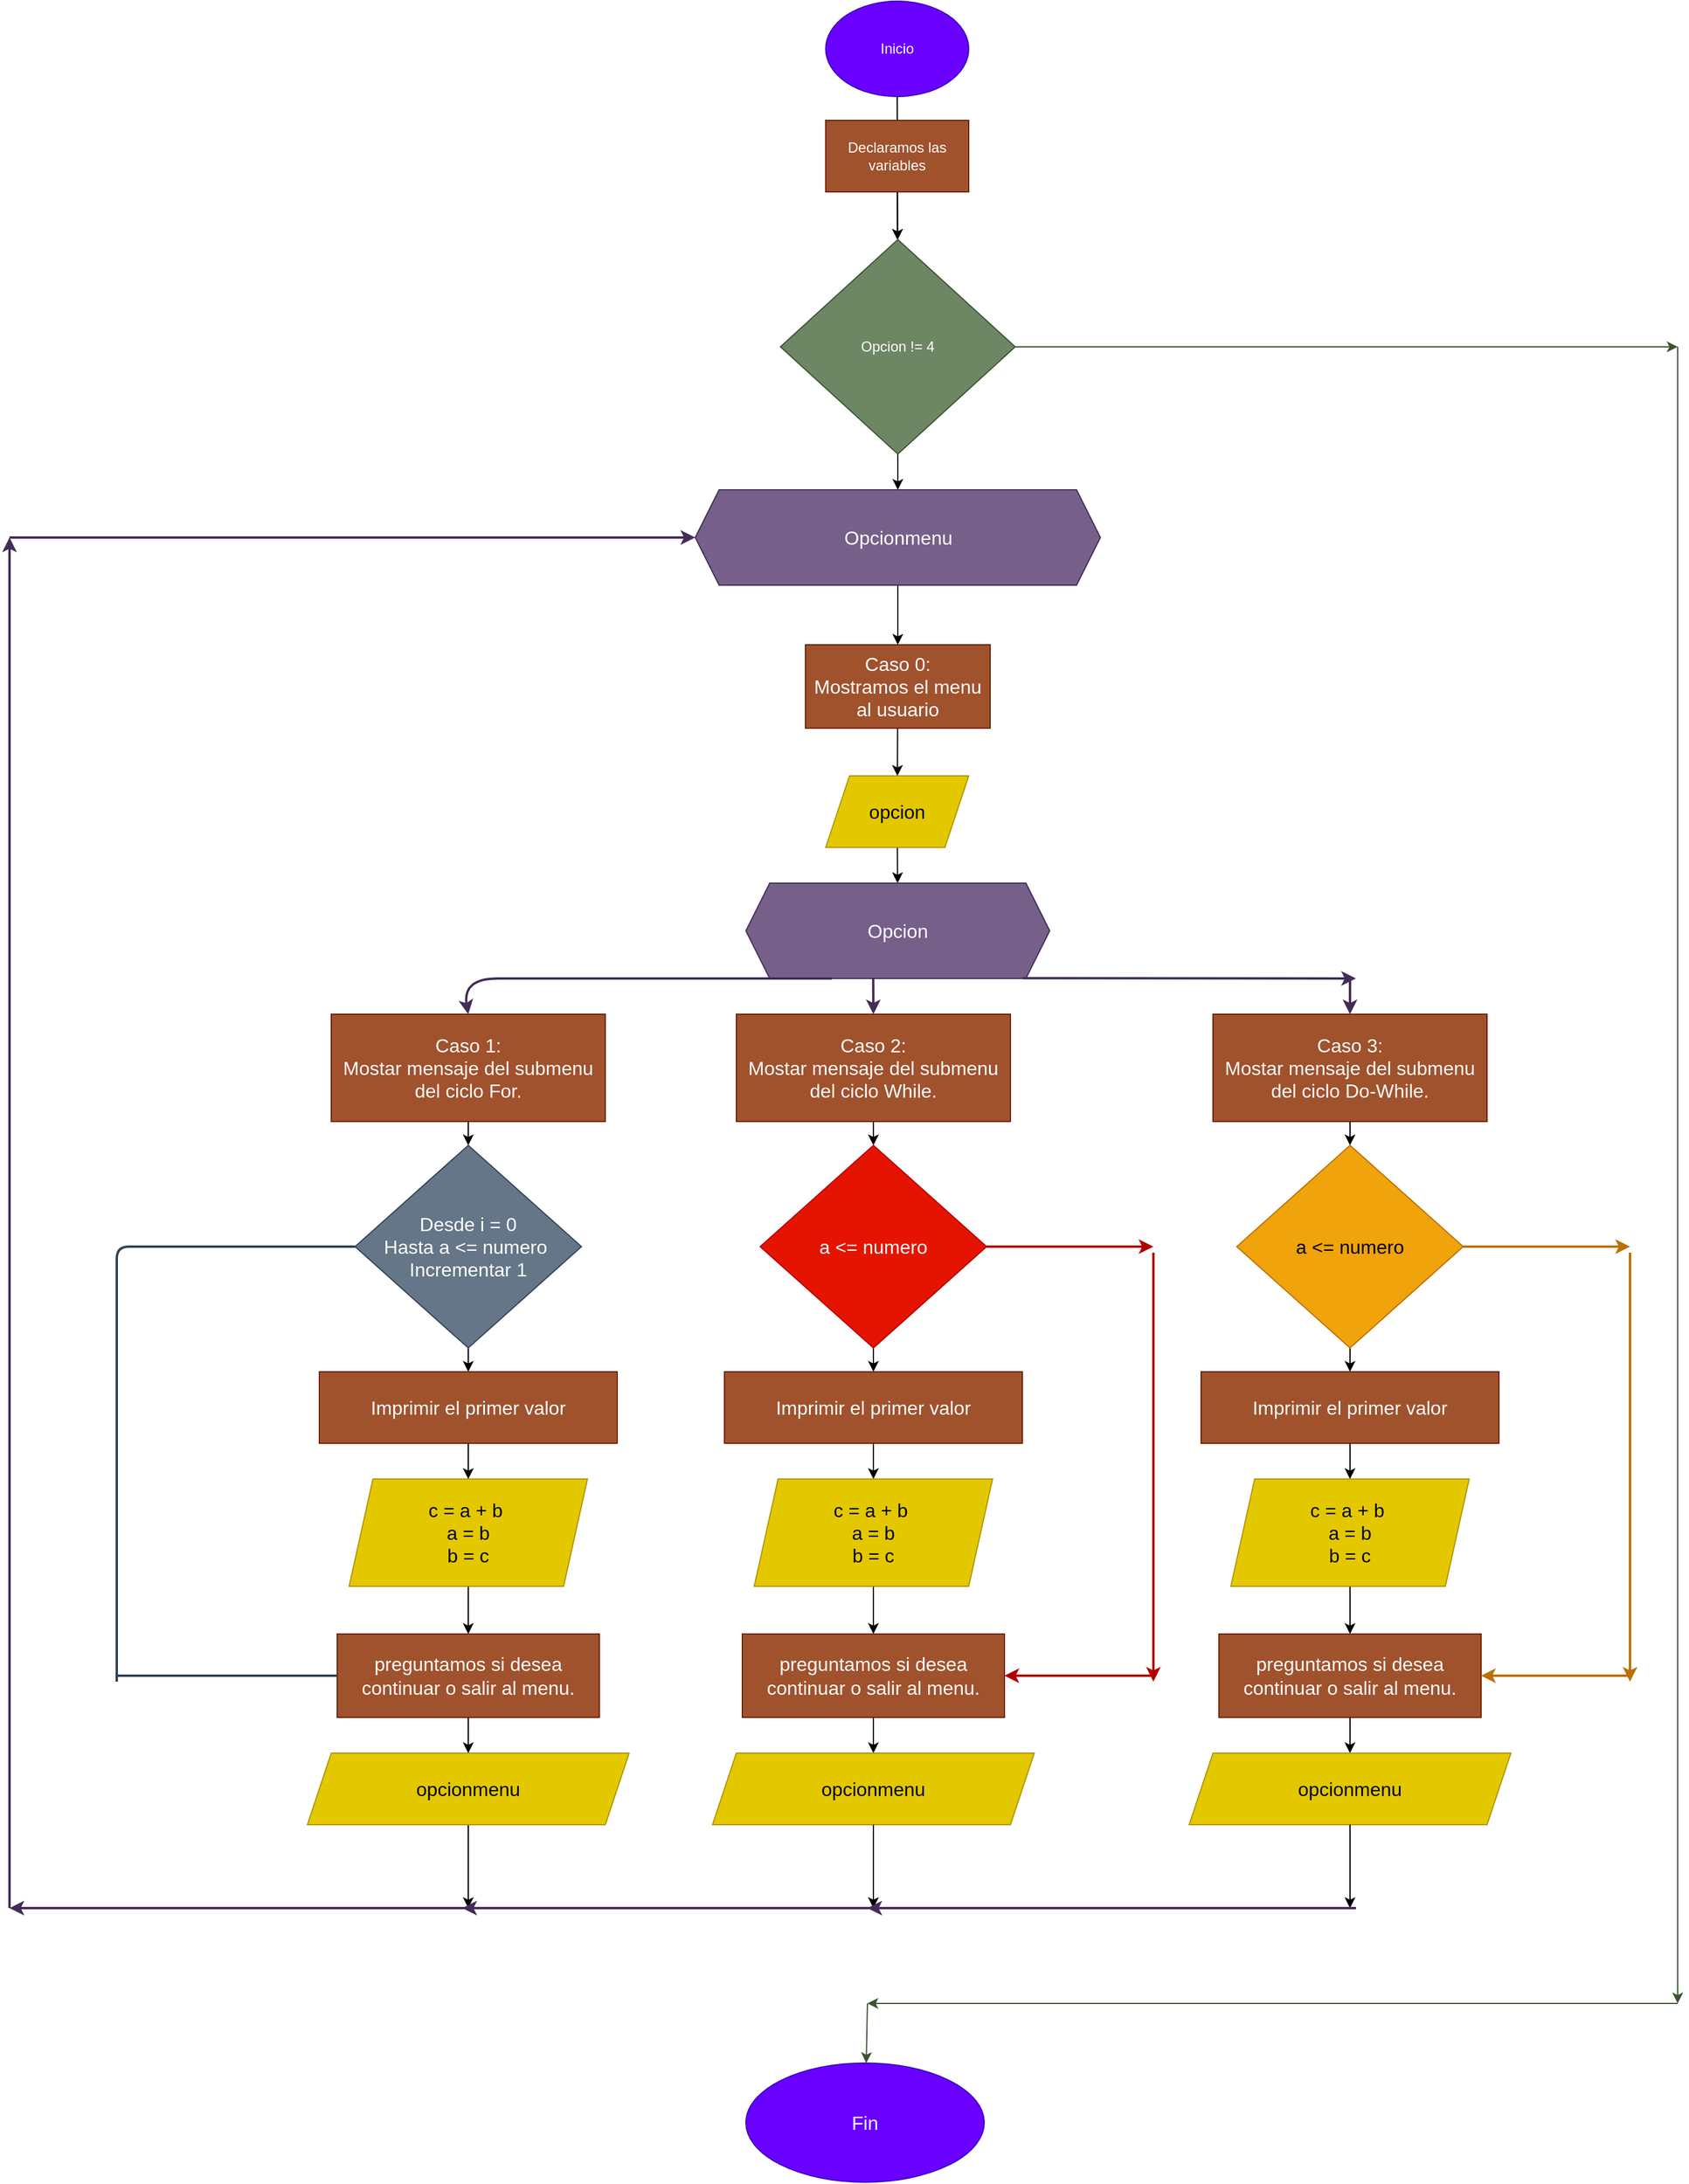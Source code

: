 <mxfile>
    <diagram id="8sDZpOopgJKZUk0hzybZ" name="Page-1">
        <mxGraphModel dx="2644" dy="2383" grid="1" gridSize="10" guides="1" tooltips="1" connect="1" arrows="1" fold="1" page="1" pageScale="1" pageWidth="850" pageHeight="1100" math="0" shadow="0">
            <root>
                <mxCell id="0"/>
                <mxCell id="1" parent="0"/>
                <mxCell id="13" value="" style="edgeStyle=none;html=1;fontSize=16;" edge="1" parent="1" source="2" target="5">
                    <mxGeometry relative="1" as="geometry"/>
                </mxCell>
                <mxCell id="2" value="Inicio" style="ellipse;whiteSpace=wrap;html=1;fillColor=#6a00ff;fontColor=#ffffff;strokeColor=#3700CC;" parent="1" vertex="1">
                    <mxGeometry x="365" width="120" height="80" as="geometry"/>
                </mxCell>
                <mxCell id="12" value="" style="edgeStyle=none;html=1;fontSize=16;" edge="1" parent="1" source="4" target="5">
                    <mxGeometry relative="1" as="geometry"/>
                </mxCell>
                <mxCell id="4" value="Declaramos las variables" style="rounded=0;whiteSpace=wrap;html=1;fillColor=#a0522d;fontColor=#ffffff;strokeColor=#6D1F00;" vertex="1" parent="1">
                    <mxGeometry x="365" y="100" width="120" height="60" as="geometry"/>
                </mxCell>
                <mxCell id="7" value="" style="edgeStyle=none;html=1;fontSize=16;exitX=0.5;exitY=1;exitDx=0;exitDy=0;" edge="1" parent="1" source="71" target="6">
                    <mxGeometry relative="1" as="geometry">
                        <mxPoint x="425.5" y="510.0" as="sourcePoint"/>
                    </mxGeometry>
                </mxCell>
                <mxCell id="72" style="edgeStyle=none;html=1;exitX=0.5;exitY=1;exitDx=0;exitDy=0;entryX=0.5;entryY=0;entryDx=0;entryDy=0;fontSize=16;" edge="1" parent="1" source="5" target="71">
                    <mxGeometry relative="1" as="geometry"/>
                </mxCell>
                <mxCell id="5" value="Opcion != 4" style="rhombus;whiteSpace=wrap;html=1;fillColor=#6d8764;strokeColor=#3A5431;fontColor=#ffffff;" vertex="1" parent="1">
                    <mxGeometry x="327" y="200" width="197" height="180" as="geometry"/>
                </mxCell>
                <mxCell id="9" value="" style="edgeStyle=none;html=1;fontSize=16;" edge="1" parent="1" source="6" target="8">
                    <mxGeometry relative="1" as="geometry"/>
                </mxCell>
                <mxCell id="6" value="Caso 0:&lt;br&gt;Mostramos el menu al usuario" style="rounded=0;whiteSpace=wrap;html=1;fontSize=16;fillColor=#a0522d;fontColor=#ffffff;strokeColor=#6D1F00;" vertex="1" parent="1">
                    <mxGeometry x="348" y="540" width="155" height="70" as="geometry"/>
                </mxCell>
                <mxCell id="11" value="" style="edgeStyle=none;html=1;fontSize=16;" edge="1" parent="1" source="8">
                    <mxGeometry relative="1" as="geometry">
                        <mxPoint x="425.186" y="680.323" as="targetPoint"/>
                    </mxGeometry>
                </mxCell>
                <mxCell id="15" value="" style="edgeStyle=none;html=1;fontSize=16;" edge="1" parent="1" source="8" target="14">
                    <mxGeometry relative="1" as="geometry"/>
                </mxCell>
                <mxCell id="8" value="opcion" style="shape=parallelogram;perimeter=parallelogramPerimeter;whiteSpace=wrap;html=1;fixedSize=1;fontSize=16;fillColor=#e3c800;fontColor=#000000;strokeColor=#B09500;" vertex="1" parent="1">
                    <mxGeometry x="365" y="650" width="120" height="60" as="geometry"/>
                </mxCell>
                <mxCell id="47" style="edgeStyle=none;html=1;exitX=0.419;exitY=0.998;exitDx=0;exitDy=0;entryX=0.5;entryY=0;entryDx=0;entryDy=0;fontSize=16;exitPerimeter=0;strokeWidth=2;fillColor=#76608a;strokeColor=#432D57;" edge="1" parent="1" source="14" target="37">
                    <mxGeometry relative="1" as="geometry"/>
                </mxCell>
                <mxCell id="14" value="Opcion" style="shape=hexagon;perimeter=hexagonPerimeter2;whiteSpace=wrap;html=1;fixedSize=1;fontSize=16;fillColor=#76608a;fontColor=#ffffff;strokeColor=#432D57;" vertex="1" parent="1">
                    <mxGeometry x="298" y="740" width="255" height="80" as="geometry"/>
                </mxCell>
                <mxCell id="24" style="edgeStyle=none;html=1;exitX=0.5;exitY=1;exitDx=0;exitDy=0;entryX=0.5;entryY=0;entryDx=0;entryDy=0;fontSize=16;" edge="1" parent="1" source="16" target="20">
                    <mxGeometry relative="1" as="geometry"/>
                </mxCell>
                <mxCell id="16" value="Caso 1: &lt;br&gt;Mostar mensaje del submenu del ciclo For." style="rounded=0;whiteSpace=wrap;html=1;fontSize=16;fillColor=#a0522d;fontColor=#ffffff;strokeColor=#6D1F00;" vertex="1" parent="1">
                    <mxGeometry x="-50" y="850" width="230" height="90" as="geometry"/>
                </mxCell>
                <mxCell id="19" value="" style="curved=1;endArrow=classic;html=1;fontSize=16;entryX=0.5;entryY=0;entryDx=0;entryDy=0;fillColor=#76608a;strokeColor=#432D57;strokeWidth=2;" edge="1" parent="1" target="16">
                    <mxGeometry width="50" height="50" relative="1" as="geometry">
                        <mxPoint x="370" y="820" as="sourcePoint"/>
                        <mxPoint x="240" y="810" as="targetPoint"/>
                        <Array as="points">
                            <mxPoint x="120" y="820"/>
                            <mxPoint x="60" y="820"/>
                        </Array>
                    </mxGeometry>
                </mxCell>
                <mxCell id="23" style="edgeStyle=none;html=1;exitX=0.5;exitY=1;exitDx=0;exitDy=0;entryX=0.5;entryY=0;entryDx=0;entryDy=0;fontSize=16;" edge="1" parent="1" source="20" target="21">
                    <mxGeometry relative="1" as="geometry"/>
                </mxCell>
                <mxCell id="20" value="Desde i = 0&lt;br&gt;Hasta a &amp;lt;= numero&amp;nbsp;&lt;br&gt;Incrementar 1" style="rhombus;whiteSpace=wrap;html=1;fontSize=16;fillColor=#647687;fontColor=#ffffff;strokeColor=#314354;" vertex="1" parent="1">
                    <mxGeometry x="-30" y="960" width="190" height="170" as="geometry"/>
                </mxCell>
                <mxCell id="26" value="" style="edgeStyle=none;html=1;fontSize=16;" edge="1" parent="1" source="21" target="25">
                    <mxGeometry relative="1" as="geometry"/>
                </mxCell>
                <mxCell id="21" value="Imprimir el primer valor" style="rounded=0;whiteSpace=wrap;html=1;fontSize=16;fillColor=#a0522d;fontColor=#ffffff;strokeColor=#6D1F00;" vertex="1" parent="1">
                    <mxGeometry x="-60" y="1150" width="250" height="60" as="geometry"/>
                </mxCell>
                <mxCell id="28" value="" style="edgeStyle=none;html=1;fontSize=16;" edge="1" parent="1" source="25" target="27">
                    <mxGeometry relative="1" as="geometry"/>
                </mxCell>
                <mxCell id="25" value="c = a + b&amp;nbsp;&lt;br&gt;a = b&lt;br&gt;b = c" style="shape=parallelogram;perimeter=parallelogramPerimeter;whiteSpace=wrap;html=1;fixedSize=1;fontSize=16;fillColor=#e3c800;fontColor=#000000;strokeColor=#B09500;" vertex="1" parent="1">
                    <mxGeometry x="-35" y="1240" width="200" height="90" as="geometry"/>
                </mxCell>
                <mxCell id="35" value="" style="edgeStyle=none;html=1;fontSize=16;" edge="1" parent="1" source="27" target="34">
                    <mxGeometry relative="1" as="geometry"/>
                </mxCell>
                <mxCell id="27" value="preguntamos si desea continuar o salir al menu." style="rounded=0;whiteSpace=wrap;html=1;fontSize=16;fillColor=#a0522d;fontColor=#ffffff;strokeColor=#6D1F00;" vertex="1" parent="1">
                    <mxGeometry x="-45" y="1370" width="220" height="70" as="geometry"/>
                </mxCell>
                <mxCell id="32" value="" style="endArrow=none;html=1;fontSize=16;entryX=0;entryY=0.5;entryDx=0;entryDy=0;fillColor=#647687;strokeColor=#314354;strokeWidth=2;" edge="1" parent="1" target="20">
                    <mxGeometry width="50" height="50" relative="1" as="geometry">
                        <mxPoint x="-230" y="1410" as="sourcePoint"/>
                        <mxPoint x="20" y="1130" as="targetPoint"/>
                        <Array as="points">
                            <mxPoint x="-230" y="1045"/>
                        </Array>
                    </mxGeometry>
                </mxCell>
                <mxCell id="33" value="" style="endArrow=none;html=1;fontSize=16;entryX=0;entryY=0.5;entryDx=0;entryDy=0;strokeWidth=2;fillColor=#647687;strokeColor=#314354;" edge="1" parent="1" target="27">
                    <mxGeometry width="50" height="50" relative="1" as="geometry">
                        <mxPoint x="-230" y="1405" as="sourcePoint"/>
                        <mxPoint x="-50" y="1410" as="targetPoint"/>
                    </mxGeometry>
                </mxCell>
                <mxCell id="73" style="edgeStyle=none;html=1;exitX=0.5;exitY=1;exitDx=0;exitDy=0;fontSize=16;" edge="1" parent="1" source="34">
                    <mxGeometry relative="1" as="geometry">
                        <mxPoint x="65" y="1600" as="targetPoint"/>
                    </mxGeometry>
                </mxCell>
                <mxCell id="34" value="opcionmenu" style="shape=parallelogram;perimeter=parallelogramPerimeter;whiteSpace=wrap;html=1;fixedSize=1;fontSize=16;fillColor=#e3c800;fontColor=#000000;strokeColor=#B09500;" vertex="1" parent="1">
                    <mxGeometry x="-70" y="1470" width="270" height="60" as="geometry"/>
                </mxCell>
                <mxCell id="36" style="edgeStyle=none;html=1;exitX=0.5;exitY=1;exitDx=0;exitDy=0;entryX=0.5;entryY=0;entryDx=0;entryDy=0;fontSize=16;" edge="1" parent="1" source="37" target="39">
                    <mxGeometry relative="1" as="geometry"/>
                </mxCell>
                <mxCell id="37" value="Caso 2: &lt;br&gt;Mostar mensaje del submenu del ciclo While." style="rounded=0;whiteSpace=wrap;html=1;fontSize=16;fillColor=#a0522d;fontColor=#ffffff;strokeColor=#6D1F00;" vertex="1" parent="1">
                    <mxGeometry x="290" y="850" width="230" height="90" as="geometry"/>
                </mxCell>
                <mxCell id="38" style="edgeStyle=none;html=1;exitX=0.5;exitY=1;exitDx=0;exitDy=0;entryX=0.5;entryY=0;entryDx=0;entryDy=0;fontSize=16;" edge="1" parent="1" source="39" target="41">
                    <mxGeometry relative="1" as="geometry"/>
                </mxCell>
                <mxCell id="39" value="a &amp;lt;= numero" style="rhombus;whiteSpace=wrap;html=1;fontSize=16;fillColor=#e51400;fontColor=#ffffff;strokeColor=#B20000;" vertex="1" parent="1">
                    <mxGeometry x="310" y="960" width="190" height="170" as="geometry"/>
                </mxCell>
                <mxCell id="40" value="" style="edgeStyle=none;html=1;fontSize=16;" edge="1" parent="1" source="41" target="43">
                    <mxGeometry relative="1" as="geometry"/>
                </mxCell>
                <mxCell id="41" value="Imprimir el primer valor" style="rounded=0;whiteSpace=wrap;html=1;fontSize=16;fillColor=#a0522d;fontColor=#ffffff;strokeColor=#6D1F00;" vertex="1" parent="1">
                    <mxGeometry x="280" y="1150" width="250" height="60" as="geometry"/>
                </mxCell>
                <mxCell id="42" value="" style="edgeStyle=none;html=1;fontSize=16;" edge="1" parent="1" source="43" target="45">
                    <mxGeometry relative="1" as="geometry"/>
                </mxCell>
                <mxCell id="43" value="c = a + b&amp;nbsp;&lt;br&gt;a = b&lt;br&gt;b = c" style="shape=parallelogram;perimeter=parallelogramPerimeter;whiteSpace=wrap;html=1;fixedSize=1;fontSize=16;fillColor=#e3c800;fontColor=#000000;strokeColor=#B09500;" vertex="1" parent="1">
                    <mxGeometry x="305" y="1240" width="200" height="90" as="geometry"/>
                </mxCell>
                <mxCell id="44" value="" style="edgeStyle=none;html=1;fontSize=16;" edge="1" parent="1" source="45" target="46">
                    <mxGeometry relative="1" as="geometry"/>
                </mxCell>
                <mxCell id="45" value="preguntamos si desea continuar o salir al menu." style="rounded=0;whiteSpace=wrap;html=1;fontSize=16;fillColor=#a0522d;fontColor=#ffffff;strokeColor=#6D1F00;" vertex="1" parent="1">
                    <mxGeometry x="295" y="1370" width="220" height="70" as="geometry"/>
                </mxCell>
                <mxCell id="46" value="opcionmenu" style="shape=parallelogram;perimeter=parallelogramPerimeter;whiteSpace=wrap;html=1;fixedSize=1;fontSize=16;fillColor=#e3c800;fontColor=#000000;strokeColor=#B09500;" vertex="1" parent="1">
                    <mxGeometry x="270" y="1470" width="270" height="60" as="geometry"/>
                </mxCell>
                <mxCell id="49" value="" style="endArrow=classic;html=1;fontSize=16;exitX=1;exitY=0.5;exitDx=0;exitDy=0;fillColor=#e51400;strokeColor=#B20000;strokeWidth=2;" edge="1" parent="1" source="39">
                    <mxGeometry width="50" height="50" relative="1" as="geometry">
                        <mxPoint x="570" y="1220" as="sourcePoint"/>
                        <mxPoint x="640" y="1045" as="targetPoint"/>
                    </mxGeometry>
                </mxCell>
                <mxCell id="50" value="" style="endArrow=classic;html=1;fontSize=16;fillColor=#e51400;strokeColor=#B20000;strokeWidth=2;" edge="1" parent="1">
                    <mxGeometry width="50" height="50" relative="1" as="geometry">
                        <mxPoint x="640" y="1050" as="sourcePoint"/>
                        <mxPoint x="640" y="1410" as="targetPoint"/>
                    </mxGeometry>
                </mxCell>
                <mxCell id="51" value="" style="endArrow=classic;html=1;fontSize=16;entryX=1;entryY=0.5;entryDx=0;entryDy=0;strokeWidth=2;fillColor=#e51400;strokeColor=#B20000;" edge="1" parent="1" target="45">
                    <mxGeometry width="50" height="50" relative="1" as="geometry">
                        <mxPoint x="640" y="1405" as="sourcePoint"/>
                        <mxPoint x="540" y="1340" as="targetPoint"/>
                    </mxGeometry>
                </mxCell>
                <mxCell id="53" style="edgeStyle=none;html=1;exitX=0.5;exitY=1;exitDx=0;exitDy=0;entryX=0.5;entryY=0;entryDx=0;entryDy=0;fontSize=16;" edge="1" parent="1" source="54" target="56">
                    <mxGeometry relative="1" as="geometry"/>
                </mxCell>
                <mxCell id="54" value="Caso 3: &lt;br&gt;Mostar mensaje del submenu del ciclo Do-While." style="rounded=0;whiteSpace=wrap;html=1;fontSize=16;fillColor=#a0522d;fontColor=#ffffff;strokeColor=#6D1F00;" vertex="1" parent="1">
                    <mxGeometry x="690" y="850" width="230" height="90" as="geometry"/>
                </mxCell>
                <mxCell id="55" style="edgeStyle=none;html=1;exitX=0.5;exitY=1;exitDx=0;exitDy=0;entryX=0.5;entryY=0;entryDx=0;entryDy=0;fontSize=16;" edge="1" parent="1" source="56" target="58">
                    <mxGeometry relative="1" as="geometry"/>
                </mxCell>
                <mxCell id="56" value="a &amp;lt;= numero" style="rhombus;whiteSpace=wrap;html=1;fontSize=16;fillColor=#f0a30a;fontColor=#000000;strokeColor=#BD7000;" vertex="1" parent="1">
                    <mxGeometry x="710" y="960" width="190" height="170" as="geometry"/>
                </mxCell>
                <mxCell id="57" value="" style="edgeStyle=none;html=1;fontSize=16;" edge="1" parent="1" source="58" target="60">
                    <mxGeometry relative="1" as="geometry"/>
                </mxCell>
                <mxCell id="58" value="Imprimir el primer valor" style="rounded=0;whiteSpace=wrap;html=1;fontSize=16;fillColor=#a0522d;fontColor=#ffffff;strokeColor=#6D1F00;" vertex="1" parent="1">
                    <mxGeometry x="680" y="1150" width="250" height="60" as="geometry"/>
                </mxCell>
                <mxCell id="59" value="" style="edgeStyle=none;html=1;fontSize=16;" edge="1" parent="1" source="60" target="62">
                    <mxGeometry relative="1" as="geometry"/>
                </mxCell>
                <mxCell id="60" value="c = a + b&amp;nbsp;&lt;br&gt;a = b&lt;br&gt;b = c" style="shape=parallelogram;perimeter=parallelogramPerimeter;whiteSpace=wrap;html=1;fixedSize=1;fontSize=16;fillColor=#e3c800;fontColor=#000000;strokeColor=#B09500;" vertex="1" parent="1">
                    <mxGeometry x="705" y="1240" width="200" height="90" as="geometry"/>
                </mxCell>
                <mxCell id="61" value="" style="edgeStyle=none;html=1;fontSize=16;" edge="1" parent="1" source="62" target="63">
                    <mxGeometry relative="1" as="geometry"/>
                </mxCell>
                <mxCell id="62" value="preguntamos si desea continuar o salir al menu." style="rounded=0;whiteSpace=wrap;html=1;fontSize=16;fillColor=#a0522d;fontColor=#ffffff;strokeColor=#6D1F00;" vertex="1" parent="1">
                    <mxGeometry x="695" y="1370" width="220" height="70" as="geometry"/>
                </mxCell>
                <mxCell id="63" value="opcionmenu" style="shape=parallelogram;perimeter=parallelogramPerimeter;whiteSpace=wrap;html=1;fixedSize=1;fontSize=16;fillColor=#e3c800;fontColor=#000000;strokeColor=#B09500;" vertex="1" parent="1">
                    <mxGeometry x="670" y="1470" width="270" height="60" as="geometry"/>
                </mxCell>
                <mxCell id="64" value="" style="endArrow=classic;html=1;fontSize=16;exitX=1;exitY=0.5;exitDx=0;exitDy=0;fillColor=#f0a30a;strokeColor=#BD7000;strokeWidth=2;" edge="1" parent="1" source="56">
                    <mxGeometry width="50" height="50" relative="1" as="geometry">
                        <mxPoint x="970" y="1220" as="sourcePoint"/>
                        <mxPoint x="1040" y="1045" as="targetPoint"/>
                    </mxGeometry>
                </mxCell>
                <mxCell id="65" value="" style="endArrow=classic;html=1;fontSize=16;strokeWidth=2;fillColor=#f0a30a;strokeColor=#BD7000;" edge="1" parent="1">
                    <mxGeometry width="50" height="50" relative="1" as="geometry">
                        <mxPoint x="1040" y="1050" as="sourcePoint"/>
                        <mxPoint x="1040" y="1410" as="targetPoint"/>
                    </mxGeometry>
                </mxCell>
                <mxCell id="66" value="" style="endArrow=classic;html=1;fontSize=16;entryX=1;entryY=0.5;entryDx=0;entryDy=0;strokeWidth=2;fillColor=#f0a30a;strokeColor=#BD7000;" edge="1" parent="1" target="62">
                    <mxGeometry width="50" height="50" relative="1" as="geometry">
                        <mxPoint x="1040" y="1405" as="sourcePoint"/>
                        <mxPoint x="940" y="1340" as="targetPoint"/>
                    </mxGeometry>
                </mxCell>
                <mxCell id="68" value="" style="endArrow=classic;html=1;fontSize=16;exitX=0.911;exitY=0.997;exitDx=0;exitDy=0;exitPerimeter=0;fillColor=#76608a;strokeColor=#432D57;strokeWidth=2;" edge="1" parent="1" source="14">
                    <mxGeometry width="50" height="50" relative="1" as="geometry">
                        <mxPoint x="680" y="950" as="sourcePoint"/>
                        <mxPoint x="810" y="820" as="targetPoint"/>
                    </mxGeometry>
                </mxCell>
                <mxCell id="69" value="" style="endArrow=classic;html=1;fontSize=16;entryX=0.5;entryY=0;entryDx=0;entryDy=0;strokeWidth=2;fillColor=#76608a;strokeColor=#432D57;" edge="1" parent="1" target="54">
                    <mxGeometry width="50" height="50" relative="1" as="geometry">
                        <mxPoint x="805" y="820" as="sourcePoint"/>
                        <mxPoint x="730" y="900" as="targetPoint"/>
                    </mxGeometry>
                </mxCell>
                <mxCell id="70" value="Fin" style="ellipse;whiteSpace=wrap;html=1;fontSize=16;fillColor=#6a00ff;fontColor=#ffffff;strokeColor=#3700CC;" vertex="1" parent="1">
                    <mxGeometry x="298" y="1730" width="200" height="100" as="geometry"/>
                </mxCell>
                <mxCell id="71" value="Opcionmenu" style="shape=hexagon;perimeter=hexagonPerimeter2;whiteSpace=wrap;html=1;fixedSize=1;fontSize=16;fillColor=#76608a;fontColor=#ffffff;strokeColor=#432D57;" vertex="1" parent="1">
                    <mxGeometry x="255.5" y="410" width="340" height="80" as="geometry"/>
                </mxCell>
                <mxCell id="74" value="" style="endArrow=classic;html=1;fontSize=16;strokeWidth=2;fillColor=#76608a;strokeColor=#432D57;" edge="1" parent="1">
                    <mxGeometry width="50" height="50" relative="1" as="geometry">
                        <mxPoint x="70" y="1600" as="sourcePoint"/>
                        <mxPoint x="-320" y="1600" as="targetPoint"/>
                    </mxGeometry>
                </mxCell>
                <mxCell id="76" value="" style="endArrow=classic;html=1;fontSize=16;strokeWidth=2;fillColor=#76608a;strokeColor=#432D57;" edge="1" parent="1">
                    <mxGeometry width="50" height="50" relative="1" as="geometry">
                        <mxPoint x="-320" y="1600" as="sourcePoint"/>
                        <mxPoint x="-320" y="450" as="targetPoint"/>
                    </mxGeometry>
                </mxCell>
                <mxCell id="77" value="" style="endArrow=classic;html=1;fontSize=16;entryX=0;entryY=0.5;entryDx=0;entryDy=0;fillColor=#76608a;strokeColor=#432D57;strokeWidth=2;" edge="1" parent="1" target="71">
                    <mxGeometry width="50" height="50" relative="1" as="geometry">
                        <mxPoint x="-320" y="450" as="sourcePoint"/>
                        <mxPoint x="-120" y="530" as="targetPoint"/>
                    </mxGeometry>
                </mxCell>
                <mxCell id="78" value="" style="endArrow=classic;html=1;fontSize=16;exitX=0.5;exitY=1;exitDx=0;exitDy=0;" edge="1" parent="1" source="46">
                    <mxGeometry width="50" height="50" relative="1" as="geometry">
                        <mxPoint x="260" y="1420" as="sourcePoint"/>
                        <mxPoint x="405" y="1600" as="targetPoint"/>
                    </mxGeometry>
                </mxCell>
                <mxCell id="79" value="" style="endArrow=classic;html=1;fontSize=16;strokeWidth=2;fillColor=#76608a;strokeColor=#432D57;" edge="1" parent="1">
                    <mxGeometry width="50" height="50" relative="1" as="geometry">
                        <mxPoint x="410" y="1600" as="sourcePoint"/>
                        <mxPoint x="60" y="1600" as="targetPoint"/>
                    </mxGeometry>
                </mxCell>
                <mxCell id="80" value="" style="endArrow=classic;html=1;fontSize=16;exitX=0.5;exitY=1;exitDx=0;exitDy=0;" edge="1" parent="1" source="63">
                    <mxGeometry width="50" height="50" relative="1" as="geometry">
                        <mxPoint x="830" y="1540" as="sourcePoint"/>
                        <mxPoint x="805" y="1600" as="targetPoint"/>
                    </mxGeometry>
                </mxCell>
                <mxCell id="81" value="" style="endArrow=classic;html=1;fontSize=16;strokeWidth=2;fillColor=#76608a;strokeColor=#432D57;" edge="1" parent="1">
                    <mxGeometry width="50" height="50" relative="1" as="geometry">
                        <mxPoint x="810" y="1600" as="sourcePoint"/>
                        <mxPoint x="400" y="1600" as="targetPoint"/>
                    </mxGeometry>
                </mxCell>
                <mxCell id="82" value="" style="endArrow=classic;html=1;fontSize=16;exitX=1;exitY=0.5;exitDx=0;exitDy=0;fillColor=#6d8764;strokeColor=#3A5431;" edge="1" parent="1" source="5">
                    <mxGeometry width="50" height="50" relative="1" as="geometry">
                        <mxPoint x="770" y="580" as="sourcePoint"/>
                        <mxPoint x="1080" y="290" as="targetPoint"/>
                    </mxGeometry>
                </mxCell>
                <mxCell id="83" value="" style="endArrow=classic;html=1;fontSize=16;fillColor=#6d8764;strokeColor=#3A5431;" edge="1" parent="1">
                    <mxGeometry width="50" height="50" relative="1" as="geometry">
                        <mxPoint x="1080" y="290" as="sourcePoint"/>
                        <mxPoint x="1080" y="1680" as="targetPoint"/>
                    </mxGeometry>
                </mxCell>
                <mxCell id="84" value="" style="endArrow=classic;html=1;fontSize=16;fillColor=#6d8764;strokeColor=#3A5431;" edge="1" parent="1">
                    <mxGeometry width="50" height="50" relative="1" as="geometry">
                        <mxPoint x="1080" y="1680" as="sourcePoint"/>
                        <mxPoint x="400" y="1680" as="targetPoint"/>
                    </mxGeometry>
                </mxCell>
                <mxCell id="85" value="" style="endArrow=classic;html=1;fontSize=16;fillColor=#6d8764;strokeColor=#3A5431;" edge="1" parent="1" target="70">
                    <mxGeometry width="50" height="50" relative="1" as="geometry">
                        <mxPoint x="400" y="1680" as="sourcePoint"/>
                        <mxPoint x="530" y="1610" as="targetPoint"/>
                    </mxGeometry>
                </mxCell>
            </root>
        </mxGraphModel>
    </diagram>
</mxfile>